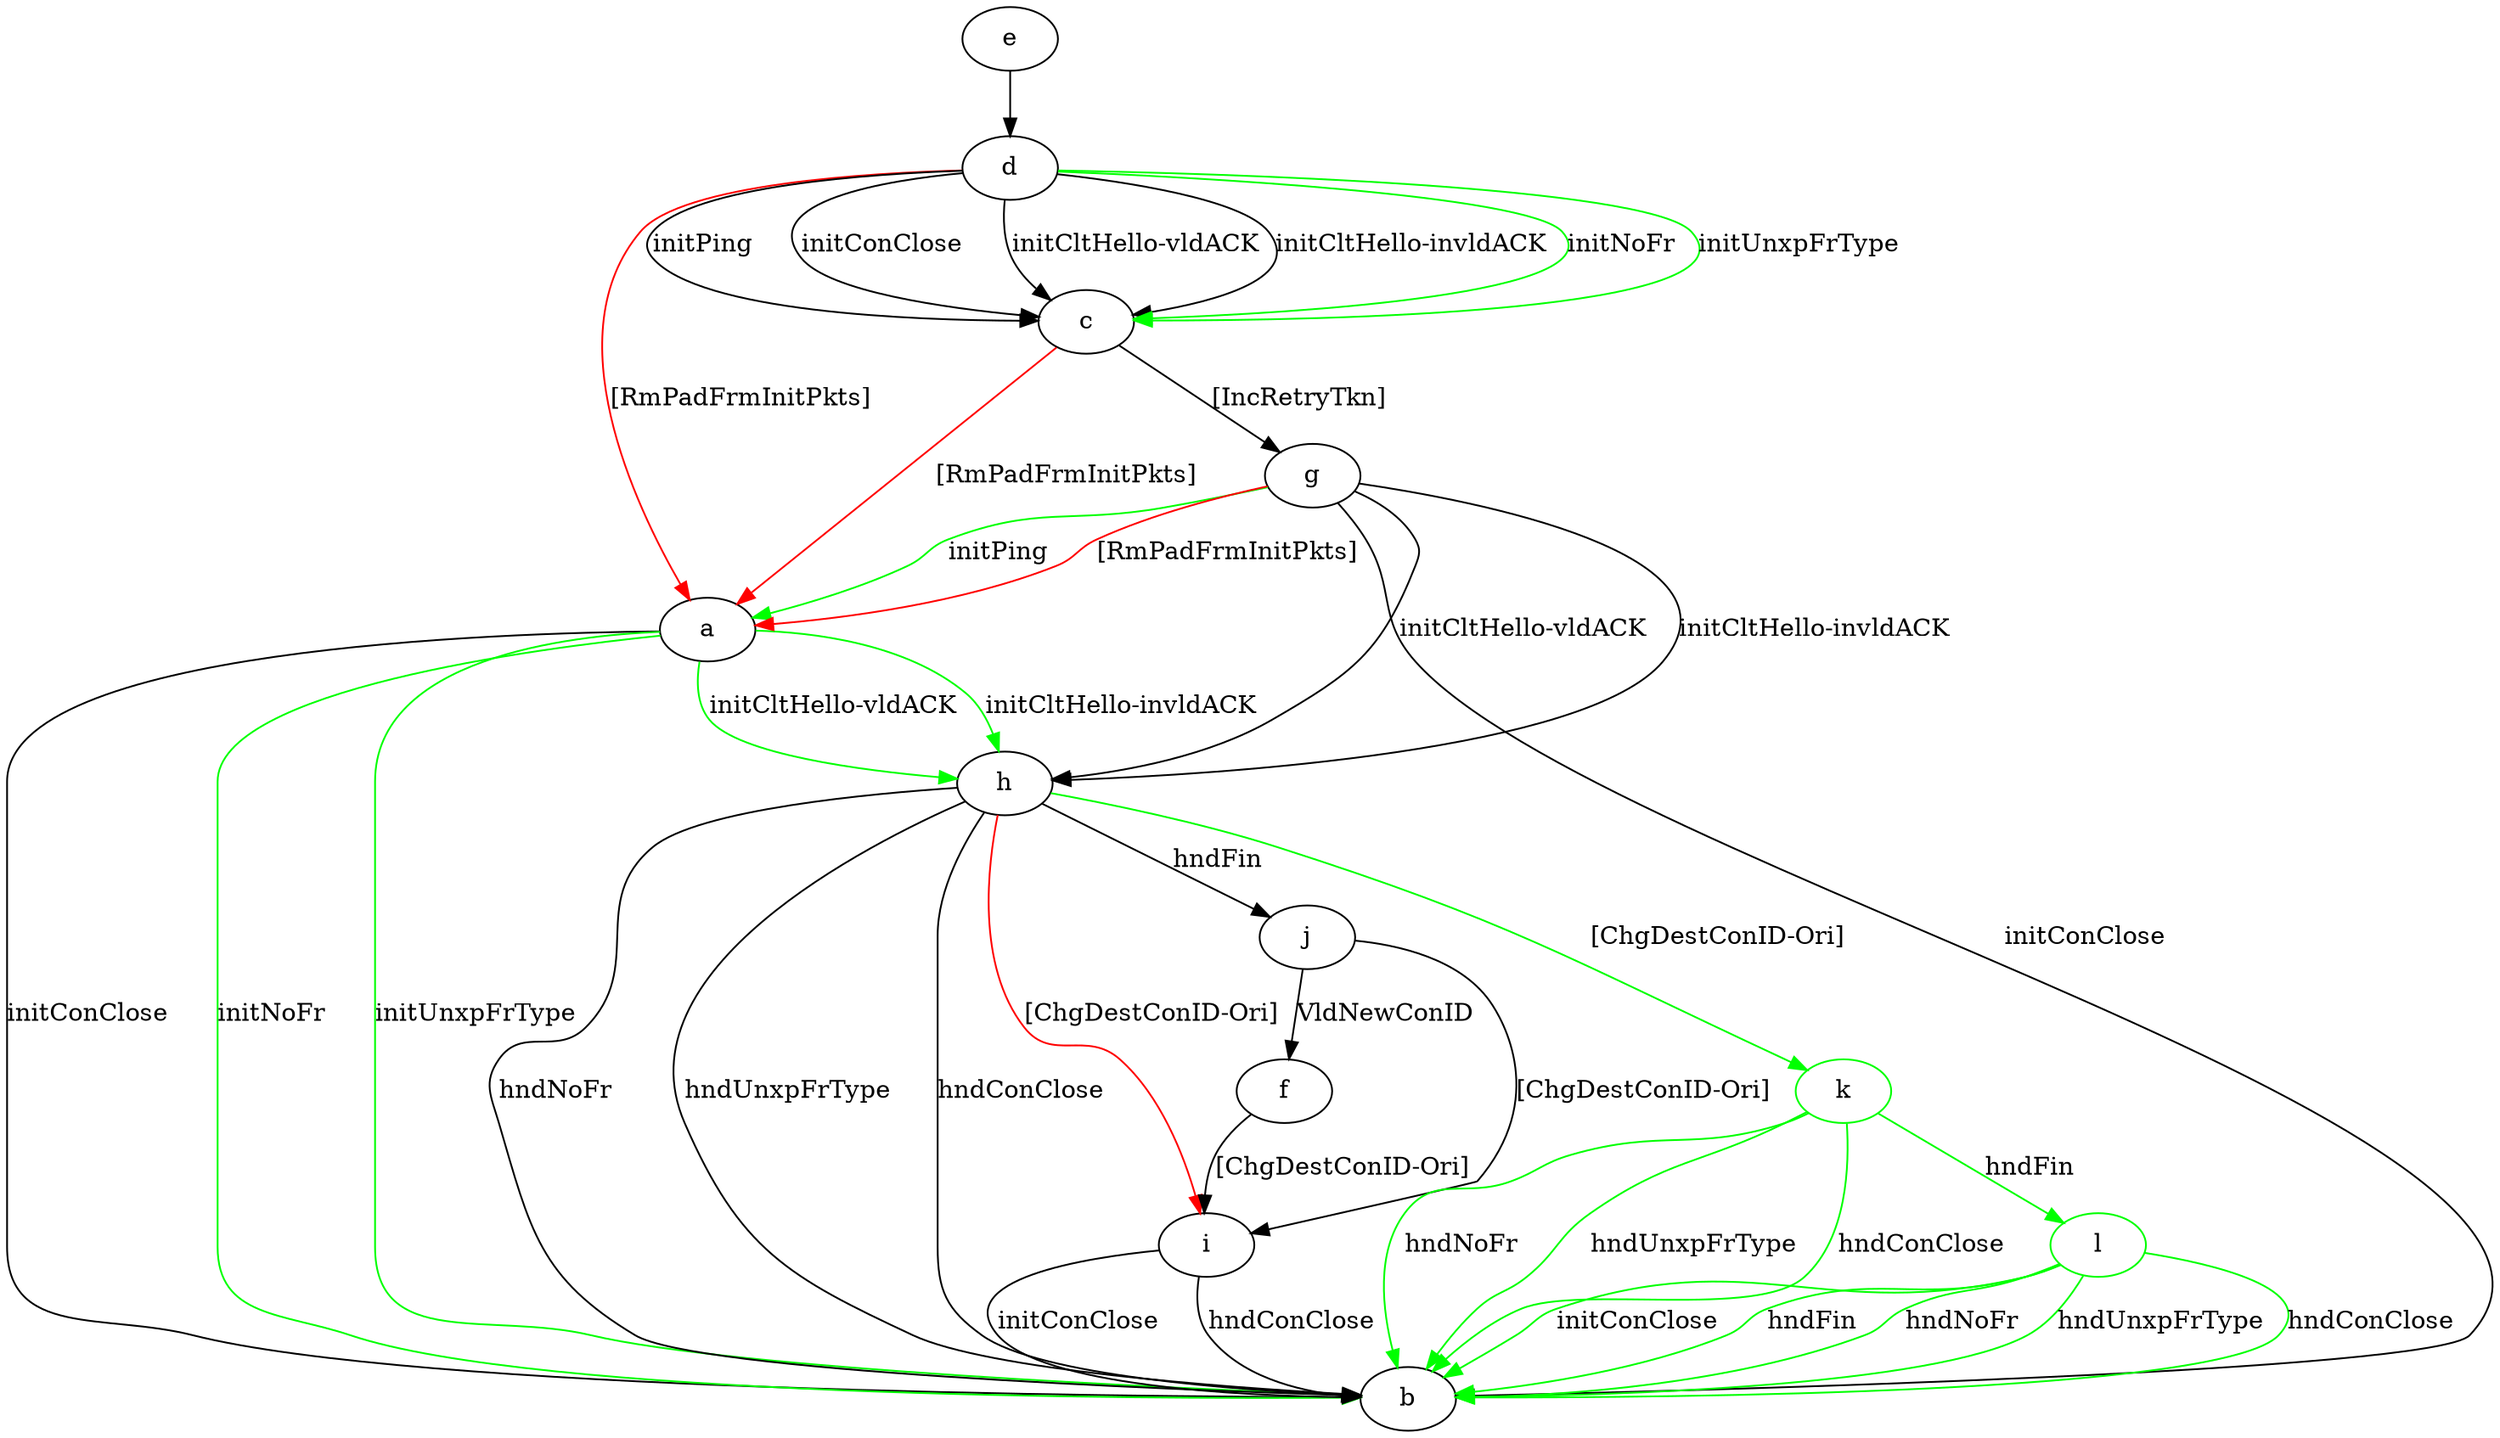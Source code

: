 digraph "" {
	a -> b	[key=0,
		label="initConClose "];
	a -> b	[key=1,
		color=green,
		label="initNoFr "];
	a -> b	[key=2,
		color=green,
		label="initUnxpFrType "];
	a -> h	[key=0,
		color=green,
		label="initCltHello-vldACK "];
	a -> h	[key=1,
		color=green,
		label="initCltHello-invldACK "];
	c -> a	[key=0,
		color=red,
		label="[RmPadFrmInitPkts] "];
	c -> g	[key=0,
		label="[IncRetryTkn] "];
	d -> a	[key=0,
		color=red,
		label="[RmPadFrmInitPkts] "];
	d -> c	[key=0,
		label="initPing "];
	d -> c	[key=1,
		label="initConClose "];
	d -> c	[key=2,
		label="initCltHello-vldACK "];
	d -> c	[key=3,
		label="initCltHello-invldACK "];
	d -> c	[key=4,
		color=green,
		label="initNoFr "];
	d -> c	[key=5,
		color=green,
		label="initUnxpFrType "];
	e -> d	[key=0];
	f -> i	[key=0,
		label="[ChgDestConID-Ori] "];
	g -> a	[key=0,
		color=green,
		label="initPing "];
	g -> a	[key=1,
		color=red,
		label="[RmPadFrmInitPkts] "];
	g -> b	[key=0,
		label="initConClose "];
	g -> h	[key=0,
		label="initCltHello-vldACK "];
	g -> h	[key=1,
		label="initCltHello-invldACK "];
	h -> b	[key=0,
		label="hndNoFr "];
	h -> b	[key=1,
		label="hndUnxpFrType "];
	h -> b	[key=2,
		label="hndConClose "];
	h -> i	[key=0,
		color=red,
		label="[ChgDestConID-Ori] "];
	h -> j	[key=0,
		label="hndFin "];
	k	[color=green];
	h -> k	[key=0,
		color=green,
		label="[ChgDestConID-Ori] "];
	i -> b	[key=0,
		label="initConClose "];
	i -> b	[key=1,
		label="hndConClose "];
	j -> f	[key=0,
		label="VldNewConID "];
	j -> i	[key=0,
		label="[ChgDestConID-Ori] "];
	k -> b	[key=0,
		color=green,
		label="hndNoFr "];
	k -> b	[key=1,
		color=green,
		label="hndUnxpFrType "];
	k -> b	[key=2,
		color=green,
		label="hndConClose "];
	l	[color=green];
	k -> l	[key=0,
		color=green,
		label="hndFin "];
	l -> b	[key=0,
		color=green,
		label="initConClose "];
	l -> b	[key=1,
		color=green,
		label="hndFin "];
	l -> b	[key=2,
		color=green,
		label="hndNoFr "];
	l -> b	[key=3,
		color=green,
		label="hndUnxpFrType "];
	l -> b	[key=4,
		color=green,
		label="hndConClose "];
}

